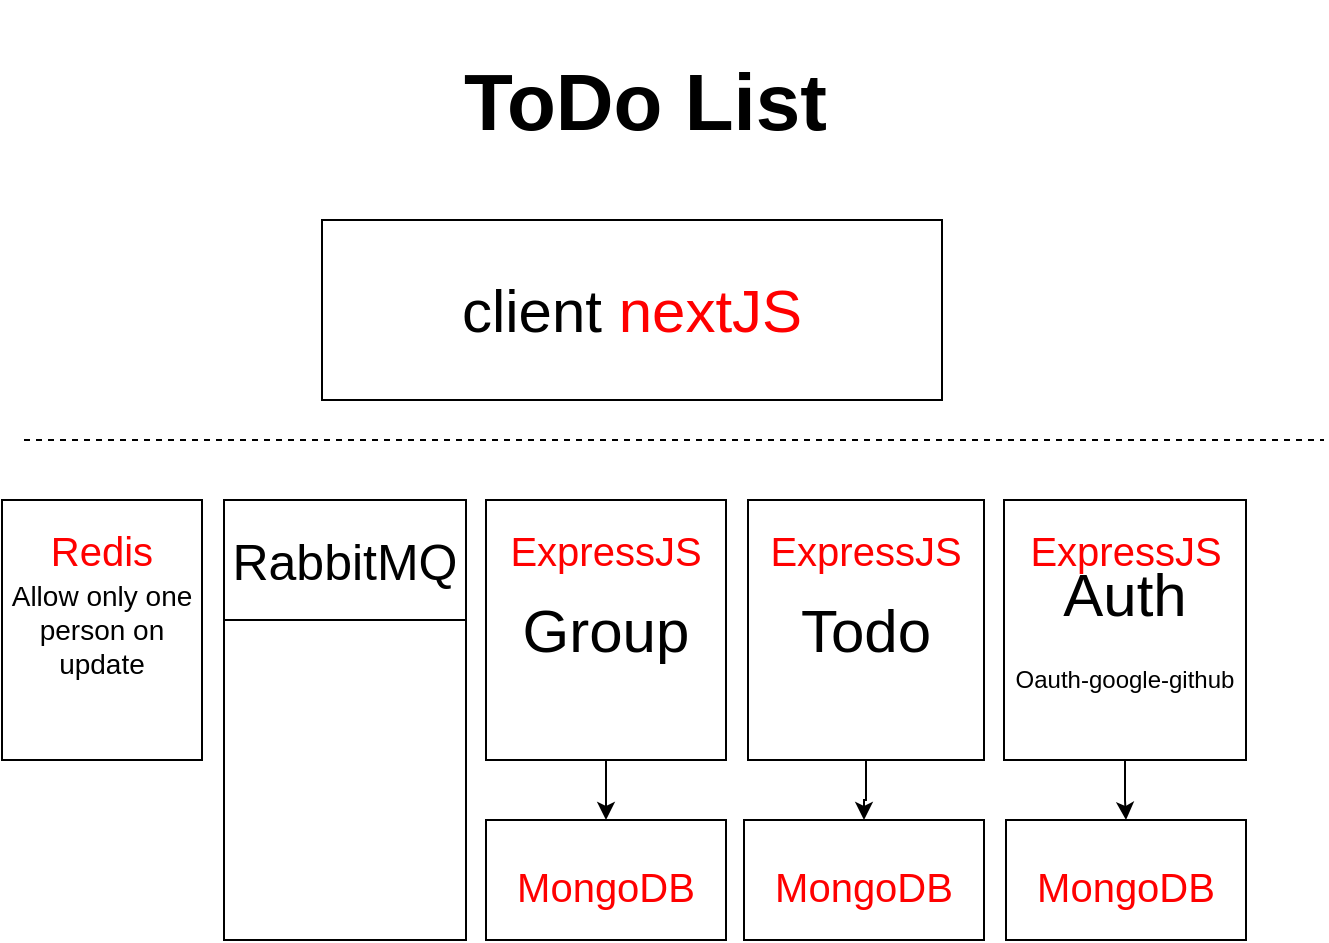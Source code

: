 <mxfile>
    <diagram id="HDwmCHCDb6d26ePYv1gX" name="Page-1">
        <mxGraphModel dx="1245" dy="599" grid="1" gridSize="10" guides="1" tooltips="1" connect="1" arrows="1" fold="1" page="1" pageScale="1" pageWidth="827" pageHeight="1169" background="#ffffff" math="0" shadow="0">
            <root>
                <mxCell id="0"/>
                <mxCell id="1" parent="0"/>
                <mxCell id="O1P1b6u8nso_QOeiBwt5-1" value="&lt;span style=&quot;font-size: 30px;&quot;&gt;client &lt;font color=&quot;#ff0000&quot;&gt;nextJS&lt;/font&gt;&lt;br&gt;&lt;/span&gt;" style="rounded=0;whiteSpace=wrap;html=1;" parent="1" vertex="1">
                    <mxGeometry x="259" y="170" width="310" height="90" as="geometry"/>
                </mxCell>
                <mxCell id="gF5L-ClVsSQP7lW-zP8s-2" style="edgeStyle=orthogonalEdgeStyle;rounded=0;orthogonalLoop=1;jettySize=auto;html=1;entryX=0.5;entryY=0;entryDx=0;entryDy=0;" parent="1" source="O1P1b6u8nso_QOeiBwt5-4" target="gF5L-ClVsSQP7lW-zP8s-1" edge="1">
                    <mxGeometry relative="1" as="geometry"/>
                </mxCell>
                <mxCell id="O1P1b6u8nso_QOeiBwt5-4" value="Todo" style="rounded=0;whiteSpace=wrap;html=1;fontSize=30;" parent="1" vertex="1">
                    <mxGeometry x="472" y="310" width="118" height="130" as="geometry"/>
                </mxCell>
                <mxCell id="gF5L-ClVsSQP7lW-zP8s-1" value="&lt;font color=&quot;#ff0000&quot; style=&quot;font-size: 20px;&quot;&gt;MongoDB&lt;/font&gt;" style="rounded=0;whiteSpace=wrap;html=1;fontSize=30;" parent="1" vertex="1">
                    <mxGeometry x="470" y="470" width="120" height="60" as="geometry"/>
                </mxCell>
                <mxCell id="gF5L-ClVsSQP7lW-zP8s-6" value="" style="rounded=0;whiteSpace=wrap;html=1;fontSize=25;" parent="1" vertex="1">
                    <mxGeometry x="210" y="310" width="121" height="220" as="geometry"/>
                </mxCell>
                <mxCell id="gF5L-ClVsSQP7lW-zP8s-7" value="RabbitMQ" style="rounded=0;whiteSpace=wrap;html=1;fontSize=25;" parent="1" vertex="1">
                    <mxGeometry x="210" y="310" width="121" height="60" as="geometry"/>
                </mxCell>
                <mxCell id="gF5L-ClVsSQP7lW-zP8s-9" style="edgeStyle=orthogonalEdgeStyle;rounded=0;orthogonalLoop=1;jettySize=auto;html=1;entryX=0.5;entryY=0;entryDx=0;entryDy=0;" parent="1" source="gF5L-ClVsSQP7lW-zP8s-10" target="gF5L-ClVsSQP7lW-zP8s-11" edge="1">
                    <mxGeometry relative="1" as="geometry"/>
                </mxCell>
                <mxCell id="gF5L-ClVsSQP7lW-zP8s-10" value="Auth&lt;br style=&quot;font-size: 14px&quot;&gt;&lt;font style=&quot;font-size: 12px&quot;&gt;Oauth-google-github&lt;/font&gt;" style="rounded=0;whiteSpace=wrap;html=1;fontSize=30;" parent="1" vertex="1">
                    <mxGeometry x="600" y="310" width="121" height="130" as="geometry"/>
                </mxCell>
                <mxCell id="gF5L-ClVsSQP7lW-zP8s-11" value="&lt;span style=&quot;color: rgb(255, 0, 0); font-size: 20px;&quot;&gt;MongoDB&lt;/span&gt;" style="rounded=0;whiteSpace=wrap;html=1;fontSize=30;" parent="1" vertex="1">
                    <mxGeometry x="601" y="470" width="120" height="60" as="geometry"/>
                </mxCell>
                <mxCell id="gF5L-ClVsSQP7lW-zP8s-12" value="" style="endArrow=none;dashed=1;html=1;rounded=0;fontSize=20;fontColor=#FF0000;" parent="1" edge="1">
                    <mxGeometry width="50" height="50" relative="1" as="geometry">
                        <mxPoint x="110" y="280" as="sourcePoint"/>
                        <mxPoint x="760" y="280" as="targetPoint"/>
                    </mxGeometry>
                </mxCell>
                <mxCell id="gF5L-ClVsSQP7lW-zP8s-13" value="&lt;h1&gt;&lt;font color=&quot;#000000&quot;&gt;ToDo List&lt;/font&gt;&lt;/h1&gt;" style="text;html=1;strokeColor=none;fillColor=none;spacing=5;spacingTop=-20;whiteSpace=wrap;overflow=hidden;rounded=0;fontSize=20;fontColor=#FF0000;" parent="1" vertex="1">
                    <mxGeometry x="325" y="70" width="190" height="80" as="geometry"/>
                </mxCell>
                <mxCell id="gF5L-ClVsSQP7lW-zP8s-17" value="ExpressJS" style="text;html=1;strokeColor=none;fillColor=none;align=center;verticalAlign=middle;whiteSpace=wrap;rounded=0;fontSize=20;fontColor=#FF0000;" parent="1" vertex="1">
                    <mxGeometry x="482" y="320" width="98" height="30" as="geometry"/>
                </mxCell>
                <mxCell id="gF5L-ClVsSQP7lW-zP8s-18" value="ExpressJS" style="text;html=1;strokeColor=none;fillColor=none;align=center;verticalAlign=middle;whiteSpace=wrap;rounded=0;fontSize=20;fontColor=#FF0000;" parent="1" vertex="1">
                    <mxGeometry x="611" y="320" width="100" height="30" as="geometry"/>
                </mxCell>
                <mxCell id="2" style="edgeStyle=orthogonalEdgeStyle;rounded=0;orthogonalLoop=1;jettySize=auto;html=1;entryX=0.5;entryY=0;entryDx=0;entryDy=0;" parent="1" source="3" target="4" edge="1">
                    <mxGeometry relative="1" as="geometry"/>
                </mxCell>
                <mxCell id="3" value="Group" style="rounded=0;whiteSpace=wrap;html=1;fontSize=30;" parent="1" vertex="1">
                    <mxGeometry x="341" y="310" width="120" height="130" as="geometry"/>
                </mxCell>
                <mxCell id="4" value="&lt;font color=&quot;#ff0000&quot; style=&quot;font-size: 20px;&quot;&gt;MongoDB&lt;/font&gt;" style="rounded=0;whiteSpace=wrap;html=1;fontSize=30;" parent="1" vertex="1">
                    <mxGeometry x="341" y="470" width="120" height="60" as="geometry"/>
                </mxCell>
                <mxCell id="5" value="ExpressJS" style="text;html=1;strokeColor=none;fillColor=none;align=center;verticalAlign=middle;whiteSpace=wrap;rounded=0;fontSize=20;fontColor=#FF0000;" parent="1" vertex="1">
                    <mxGeometry x="351" y="320" width="100" height="30" as="geometry"/>
                </mxCell>
                <mxCell id="76k6Pg_ikLqjMXlGlqFL-6" value="&lt;font style=&quot;font-size: 14px&quot;&gt;Allow only one person on update&lt;/font&gt;" style="rounded=0;whiteSpace=wrap;html=1;" parent="1" vertex="1">
                    <mxGeometry x="99" y="310" width="100" height="130" as="geometry"/>
                </mxCell>
                <mxCell id="76k6Pg_ikLqjMXlGlqFL-7" value="Redis" style="text;html=1;strokeColor=none;fillColor=none;align=center;verticalAlign=middle;whiteSpace=wrap;rounded=0;fontSize=20;fontColor=#FF0000;" parent="1" vertex="1">
                    <mxGeometry x="99" y="320" width="100" height="30" as="geometry"/>
                </mxCell>
            </root>
        </mxGraphModel>
    </diagram>
    <diagram id="kNeOJjnv65M7sDIE50Z1" name="第2頁">
        <mxGraphModel dx="775" dy="592" grid="1" gridSize="10" guides="1" tooltips="1" connect="1" arrows="1" fold="1" page="1" pageScale="1" pageWidth="827" pageHeight="1169" math="0" shadow="0">
            <root>
                <mxCell id="o2rCxQrs2q715OUxCT-L-0"/>
                <mxCell id="o2rCxQrs2q715OUxCT-L-1" parent="o2rCxQrs2q715OUxCT-L-0"/>
                <mxCell id="o2rCxQrs2q715OUxCT-L-52" value="User" style="shape=table;startSize=30;container=1;collapsible=0;childLayout=tableLayout;fontStyle=1;align=center;pointerEvents=1;rounded=0;shadow=0;sketch=0;fontSize=20;swimlaneFillColor=default;fillColor=#dae8fc;strokeColor=#6c8ebf;labelBackgroundColor=none;labelBorderColor=none;gradientColor=none;" parent="o2rCxQrs2q715OUxCT-L-1" vertex="1">
                    <mxGeometry x="40" y="40" width="210" height="123" as="geometry"/>
                </mxCell>
                <mxCell id="o2rCxQrs2q715OUxCT-L-53" value="" style="shape=partialRectangle;whiteSpace=wrap;collapsible=0;dropTarget=0;pointerEvents=0;fillColor=none;top=0;left=0;bottom=0;right=0;points=[[0,0.5],[1,0.5]];portConstraint=eastwest;rounded=0;shadow=0;sketch=0;fontSize=12;labelBackgroundColor=none;labelBorderColor=none;" parent="o2rCxQrs2q715OUxCT-L-52" vertex="1">
                    <mxGeometry y="30" width="210" height="47" as="geometry"/>
                </mxCell>
                <mxCell id="o2rCxQrs2q715OUxCT-L-65" value="email" style="shape=partialRectangle;whiteSpace=wrap;connectable=0;fillColor=none;top=0;left=0;bottom=0;right=0;overflow=hidden;pointerEvents=1;rounded=0;shadow=0;sketch=0;fontSize=20;labelBackgroundColor=none;labelBorderColor=none;" parent="o2rCxQrs2q715OUxCT-L-53" vertex="1">
                    <mxGeometry width="105" height="47" as="geometry">
                        <mxRectangle width="105" height="47" as="alternateBounds"/>
                    </mxGeometry>
                </mxCell>
                <mxCell id="o2rCxQrs2q715OUxCT-L-54" value="string" style="shape=partialRectangle;whiteSpace=wrap;connectable=0;fillColor=none;top=0;left=0;bottom=0;right=0;overflow=hidden;pointerEvents=1;rounded=0;shadow=0;sketch=0;fontSize=20;labelBackgroundColor=none;labelBorderColor=none;" parent="o2rCxQrs2q715OUxCT-L-53" vertex="1">
                    <mxGeometry x="105" width="105" height="47" as="geometry">
                        <mxRectangle width="105" height="47" as="alternateBounds"/>
                    </mxGeometry>
                </mxCell>
                <mxCell id="o2rCxQrs2q715OUxCT-L-57" value="" style="shape=partialRectangle;whiteSpace=wrap;collapsible=0;dropTarget=0;pointerEvents=0;fillColor=none;top=0;left=0;bottom=0;right=0;points=[[0,0.5],[1,0.5]];portConstraint=eastwest;rounded=0;shadow=0;sketch=0;fontSize=12;labelBackgroundColor=none;labelBorderColor=none;" parent="o2rCxQrs2q715OUxCT-L-52" vertex="1">
                    <mxGeometry y="77" width="210" height="46" as="geometry"/>
                </mxCell>
                <mxCell id="o2rCxQrs2q715OUxCT-L-66" value="password" style="shape=partialRectangle;whiteSpace=wrap;connectable=0;fillColor=none;top=0;left=0;bottom=0;right=0;overflow=hidden;pointerEvents=1;rounded=0;shadow=0;sketch=0;fontSize=20;labelBackgroundColor=none;labelBorderColor=none;" parent="o2rCxQrs2q715OUxCT-L-57" vertex="1">
                    <mxGeometry width="105" height="46" as="geometry">
                        <mxRectangle width="105" height="46" as="alternateBounds"/>
                    </mxGeometry>
                </mxCell>
                <mxCell id="o2rCxQrs2q715OUxCT-L-58" value="string" style="shape=partialRectangle;whiteSpace=wrap;connectable=0;fillColor=none;top=0;left=0;bottom=0;right=0;overflow=hidden;pointerEvents=1;rounded=0;shadow=0;sketch=0;fontSize=20;labelBackgroundColor=none;labelBorderColor=none;" parent="o2rCxQrs2q715OUxCT-L-57" vertex="1">
                    <mxGeometry x="105" width="105" height="46" as="geometry">
                        <mxRectangle width="105" height="46" as="alternateBounds"/>
                    </mxGeometry>
                </mxCell>
                <mxCell id="o2rCxQrs2q715OUxCT-L-68" value="Todo" style="shape=table;startSize=30;container=1;collapsible=0;childLayout=tableLayout;fontStyle=1;align=center;pointerEvents=1;rounded=0;shadow=0;sketch=0;fontSize=20;swimlaneFillColor=default;fillColor=#dae8fc;strokeColor=#6c8ebf;labelBackgroundColor=none;labelBorderColor=none;gradientColor=none;" parent="o2rCxQrs2q715OUxCT-L-1" vertex="1">
                    <mxGeometry x="560" y="10" width="210" height="218" as="geometry"/>
                </mxCell>
                <mxCell id="o2rCxQrs2q715OUxCT-L-69" value="" style="shape=partialRectangle;whiteSpace=wrap;collapsible=0;dropTarget=0;pointerEvents=0;fillColor=none;top=0;left=0;bottom=0;right=0;points=[[0,0.5],[1,0.5]];portConstraint=eastwest;rounded=0;shadow=0;sketch=0;fontSize=12;labelBackgroundColor=none;labelBorderColor=none;" parent="o2rCxQrs2q715OUxCT-L-68" vertex="1">
                    <mxGeometry y="30" width="210" height="39" as="geometry"/>
                </mxCell>
                <mxCell id="o2rCxQrs2q715OUxCT-L-70" value="title" style="shape=partialRectangle;whiteSpace=wrap;connectable=0;fillColor=none;top=0;left=0;bottom=0;right=0;overflow=hidden;pointerEvents=1;rounded=0;shadow=0;sketch=0;fontSize=20;labelBackgroundColor=none;labelBorderColor=none;" parent="o2rCxQrs2q715OUxCT-L-69" vertex="1">
                    <mxGeometry width="105" height="39" as="geometry">
                        <mxRectangle width="105" height="39" as="alternateBounds"/>
                    </mxGeometry>
                </mxCell>
                <mxCell id="o2rCxQrs2q715OUxCT-L-71" value="string" style="shape=partialRectangle;whiteSpace=wrap;connectable=0;fillColor=none;top=0;left=0;bottom=0;right=0;overflow=hidden;pointerEvents=1;rounded=0;shadow=0;sketch=0;fontSize=20;labelBackgroundColor=none;labelBorderColor=none;" parent="o2rCxQrs2q715OUxCT-L-69" vertex="1">
                    <mxGeometry x="105" width="105" height="39" as="geometry">
                        <mxRectangle width="105" height="39" as="alternateBounds"/>
                    </mxGeometry>
                </mxCell>
                <mxCell id="o2rCxQrs2q715OUxCT-L-72" value="" style="shape=partialRectangle;whiteSpace=wrap;collapsible=0;dropTarget=0;pointerEvents=0;fillColor=none;top=0;left=0;bottom=0;right=0;points=[[0,0.5],[1,0.5]];portConstraint=eastwest;rounded=0;shadow=0;sketch=0;fontSize=12;labelBackgroundColor=none;labelBorderColor=none;" parent="o2rCxQrs2q715OUxCT-L-68" vertex="1">
                    <mxGeometry y="69" width="210" height="35" as="geometry"/>
                </mxCell>
                <mxCell id="o2rCxQrs2q715OUxCT-L-73" value="content" style="shape=partialRectangle;whiteSpace=wrap;connectable=0;fillColor=none;top=0;left=0;bottom=0;right=0;overflow=hidden;pointerEvents=1;rounded=0;shadow=0;sketch=0;fontSize=20;labelBackgroundColor=none;labelBorderColor=none;" parent="o2rCxQrs2q715OUxCT-L-72" vertex="1">
                    <mxGeometry width="105" height="35" as="geometry">
                        <mxRectangle width="105" height="35" as="alternateBounds"/>
                    </mxGeometry>
                </mxCell>
                <mxCell id="o2rCxQrs2q715OUxCT-L-74" value="string" style="shape=partialRectangle;whiteSpace=wrap;connectable=0;fillColor=none;top=0;left=0;bottom=0;right=0;overflow=hidden;pointerEvents=1;rounded=0;shadow=0;sketch=0;fontSize=20;labelBackgroundColor=none;labelBorderColor=none;" parent="o2rCxQrs2q715OUxCT-L-72" vertex="1">
                    <mxGeometry x="105" width="105" height="35" as="geometry">
                        <mxRectangle width="105" height="35" as="alternateBounds"/>
                    </mxGeometry>
                </mxCell>
                <mxCell id="o2rCxQrs2q715OUxCT-L-75" style="shape=partialRectangle;whiteSpace=wrap;collapsible=0;dropTarget=0;pointerEvents=0;fillColor=none;top=0;left=0;bottom=0;right=0;points=[[0,0.5],[1,0.5]];portConstraint=eastwest;rounded=0;shadow=0;sketch=0;fontSize=12;labelBackgroundColor=none;labelBorderColor=none;" parent="o2rCxQrs2q715OUxCT-L-68" vertex="1">
                    <mxGeometry y="104" width="210" height="38" as="geometry"/>
                </mxCell>
                <mxCell id="o2rCxQrs2q715OUxCT-L-76" value="userId" style="shape=partialRectangle;whiteSpace=wrap;connectable=0;fillColor=none;top=0;left=0;bottom=0;right=0;overflow=hidden;pointerEvents=1;rounded=0;shadow=0;sketch=0;fontSize=20;labelBackgroundColor=none;labelBorderColor=none;" parent="o2rCxQrs2q715OUxCT-L-75" vertex="1">
                    <mxGeometry width="105" height="38" as="geometry">
                        <mxRectangle width="105" height="38" as="alternateBounds"/>
                    </mxGeometry>
                </mxCell>
                <mxCell id="o2rCxQrs2q715OUxCT-L-77" value="string" style="shape=partialRectangle;whiteSpace=wrap;connectable=0;fillColor=none;top=0;left=0;bottom=0;right=0;overflow=hidden;pointerEvents=1;rounded=0;shadow=0;sketch=0;fontSize=20;labelBackgroundColor=none;labelBorderColor=none;" parent="o2rCxQrs2q715OUxCT-L-75" vertex="1">
                    <mxGeometry x="105" width="105" height="38" as="geometry">
                        <mxRectangle width="105" height="38" as="alternateBounds"/>
                    </mxGeometry>
                </mxCell>
                <mxCell id="piiGVLoHhksso8CYTRYM-14" style="shape=partialRectangle;whiteSpace=wrap;collapsible=0;dropTarget=0;pointerEvents=0;fillColor=none;top=0;left=0;bottom=0;right=0;points=[[0,0.5],[1,0.5]];portConstraint=eastwest;rounded=0;shadow=0;sketch=0;fontSize=12;labelBackgroundColor=none;labelBorderColor=none;" parent="o2rCxQrs2q715OUxCT-L-68" vertex="1">
                    <mxGeometry y="142" width="210" height="38" as="geometry"/>
                </mxCell>
                <mxCell id="piiGVLoHhksso8CYTRYM-15" value="userEmail" style="shape=partialRectangle;whiteSpace=wrap;connectable=0;fillColor=none;top=0;left=0;bottom=0;right=0;overflow=hidden;pointerEvents=1;rounded=0;shadow=0;sketch=0;fontSize=20;labelBackgroundColor=none;labelBorderColor=none;" parent="piiGVLoHhksso8CYTRYM-14" vertex="1">
                    <mxGeometry width="105" height="38" as="geometry">
                        <mxRectangle width="105" height="38" as="alternateBounds"/>
                    </mxGeometry>
                </mxCell>
                <mxCell id="piiGVLoHhksso8CYTRYM-16" value="string" style="shape=partialRectangle;whiteSpace=wrap;connectable=0;fillColor=none;top=0;left=0;bottom=0;right=0;overflow=hidden;pointerEvents=1;rounded=0;shadow=0;sketch=0;fontSize=20;labelBackgroundColor=none;labelBorderColor=none;" parent="piiGVLoHhksso8CYTRYM-14" vertex="1">
                    <mxGeometry x="105" width="105" height="38" as="geometry">
                        <mxRectangle width="105" height="38" as="alternateBounds"/>
                    </mxGeometry>
                </mxCell>
                <mxCell id="piiGVLoHhksso8CYTRYM-17" style="shape=partialRectangle;whiteSpace=wrap;collapsible=0;dropTarget=0;pointerEvents=0;fillColor=none;top=0;left=0;bottom=0;right=0;points=[[0,0.5],[1,0.5]];portConstraint=eastwest;rounded=0;shadow=0;sketch=0;fontSize=12;labelBackgroundColor=none;labelBorderColor=none;" parent="o2rCxQrs2q715OUxCT-L-68" vertex="1">
                    <mxGeometry y="180" width="210" height="38" as="geometry"/>
                </mxCell>
                <mxCell id="piiGVLoHhksso8CYTRYM-18" value="createdAt" style="shape=partialRectangle;whiteSpace=wrap;connectable=0;fillColor=none;top=0;left=0;bottom=0;right=0;overflow=hidden;pointerEvents=1;rounded=0;shadow=0;sketch=0;fontSize=20;labelBackgroundColor=none;labelBorderColor=none;" parent="piiGVLoHhksso8CYTRYM-17" vertex="1">
                    <mxGeometry width="105" height="38" as="geometry">
                        <mxRectangle width="105" height="38" as="alternateBounds"/>
                    </mxGeometry>
                </mxCell>
                <mxCell id="piiGVLoHhksso8CYTRYM-19" value="string" style="shape=partialRectangle;whiteSpace=wrap;connectable=0;fillColor=none;top=0;left=0;bottom=0;right=0;overflow=hidden;pointerEvents=1;rounded=0;shadow=0;sketch=0;fontSize=20;labelBackgroundColor=none;labelBorderColor=none;" parent="piiGVLoHhksso8CYTRYM-17" vertex="1">
                    <mxGeometry x="105" width="105" height="38" as="geometry">
                        <mxRectangle width="105" height="38" as="alternateBounds"/>
                    </mxGeometry>
                </mxCell>
                <mxCell id="GUaRKHb3KNpF5MCqsxgn-0" value="Group" style="shape=table;startSize=30;container=1;collapsible=0;childLayout=tableLayout;fontStyle=1;align=center;pointerEvents=1;rounded=0;shadow=0;sketch=0;fontSize=20;swimlaneFillColor=default;fillColor=#dae8fc;strokeColor=#6c8ebf;labelBackgroundColor=none;labelBorderColor=none;gradientColor=none;" parent="o2rCxQrs2q715OUxCT-L-1" vertex="1">
                    <mxGeometry x="290" y="40" width="210" height="169" as="geometry"/>
                </mxCell>
                <mxCell id="GUaRKHb3KNpF5MCqsxgn-1" value="" style="shape=partialRectangle;whiteSpace=wrap;collapsible=0;dropTarget=0;pointerEvents=0;fillColor=none;top=0;left=0;bottom=0;right=0;points=[[0,0.5],[1,0.5]];portConstraint=eastwest;rounded=0;shadow=0;sketch=0;fontSize=12;labelBackgroundColor=none;labelBorderColor=none;" parent="GUaRKHb3KNpF5MCqsxgn-0" vertex="1">
                    <mxGeometry y="30" width="210" height="47" as="geometry"/>
                </mxCell>
                <mxCell id="GUaRKHb3KNpF5MCqsxgn-2" value="todoId" style="shape=partialRectangle;whiteSpace=wrap;connectable=0;fillColor=none;top=0;left=0;bottom=0;right=0;overflow=hidden;pointerEvents=1;rounded=0;shadow=0;sketch=0;fontSize=20;labelBackgroundColor=none;labelBorderColor=none;" parent="GUaRKHb3KNpF5MCqsxgn-1" vertex="1">
                    <mxGeometry width="105" height="47" as="geometry">
                        <mxRectangle width="105" height="47" as="alternateBounds"/>
                    </mxGeometry>
                </mxCell>
                <mxCell id="GUaRKHb3KNpF5MCqsxgn-3" value="Ref Todo" style="shape=partialRectangle;whiteSpace=wrap;connectable=0;fillColor=none;top=0;left=0;bottom=0;right=0;overflow=hidden;pointerEvents=1;rounded=0;shadow=0;sketch=0;fontSize=20;labelBackgroundColor=none;labelBorderColor=none;" parent="GUaRKHb3KNpF5MCqsxgn-1" vertex="1">
                    <mxGeometry x="105" width="105" height="47" as="geometry">
                        <mxRectangle width="105" height="47" as="alternateBounds"/>
                    </mxGeometry>
                </mxCell>
                <mxCell id="E9ndGb-GjxetoJuvbahn-0" style="shape=partialRectangle;whiteSpace=wrap;collapsible=0;dropTarget=0;pointerEvents=0;fillColor=none;top=0;left=0;bottom=0;right=0;points=[[0,0.5],[1,0.5]];portConstraint=eastwest;rounded=0;shadow=0;sketch=0;fontSize=12;labelBackgroundColor=none;labelBorderColor=none;" parent="GUaRKHb3KNpF5MCqsxgn-0" vertex="1">
                    <mxGeometry y="77" width="210" height="46" as="geometry"/>
                </mxCell>
                <mxCell id="E9ndGb-GjxetoJuvbahn-1" value="userId" style="shape=partialRectangle;whiteSpace=wrap;connectable=0;fillColor=none;top=0;left=0;bottom=0;right=0;overflow=hidden;pointerEvents=1;rounded=0;shadow=0;sketch=0;fontSize=20;labelBackgroundColor=none;labelBorderColor=none;" parent="E9ndGb-GjxetoJuvbahn-0" vertex="1">
                    <mxGeometry width="105" height="46" as="geometry">
                        <mxRectangle width="105" height="46" as="alternateBounds"/>
                    </mxGeometry>
                </mxCell>
                <mxCell id="E9ndGb-GjxetoJuvbahn-2" value="string" style="shape=partialRectangle;whiteSpace=wrap;connectable=0;fillColor=none;top=0;left=0;bottom=0;right=0;overflow=hidden;pointerEvents=1;rounded=0;shadow=0;sketch=0;fontSize=20;labelBackgroundColor=none;labelBorderColor=none;" parent="E9ndGb-GjxetoJuvbahn-0" vertex="1">
                    <mxGeometry x="105" width="105" height="46" as="geometry">
                        <mxRectangle width="105" height="46" as="alternateBounds"/>
                    </mxGeometry>
                </mxCell>
                <mxCell id="GUaRKHb3KNpF5MCqsxgn-4" value="" style="shape=partialRectangle;whiteSpace=wrap;collapsible=0;dropTarget=0;pointerEvents=0;fillColor=none;top=0;left=0;bottom=0;right=0;points=[[0,0.5],[1,0.5]];portConstraint=eastwest;rounded=0;shadow=0;sketch=0;fontSize=12;labelBackgroundColor=none;labelBorderColor=none;" parent="GUaRKHb3KNpF5MCqsxgn-0" vertex="1">
                    <mxGeometry y="123" width="210" height="46" as="geometry"/>
                </mxCell>
                <mxCell id="GUaRKHb3KNpF5MCqsxgn-5" value="member" style="shape=partialRectangle;whiteSpace=wrap;connectable=0;fillColor=none;top=0;left=0;bottom=0;right=0;overflow=hidden;pointerEvents=1;rounded=0;shadow=0;sketch=0;fontSize=20;labelBackgroundColor=none;labelBorderColor=none;" parent="GUaRKHb3KNpF5MCqsxgn-4" vertex="1">
                    <mxGeometry width="105" height="46" as="geometry">
                        <mxRectangle width="105" height="46" as="alternateBounds"/>
                    </mxGeometry>
                </mxCell>
                <mxCell id="GUaRKHb3KNpF5MCqsxgn-6" value="string[]" style="shape=partialRectangle;whiteSpace=wrap;connectable=0;fillColor=none;top=0;left=0;bottom=0;right=0;overflow=hidden;pointerEvents=1;rounded=0;shadow=0;sketch=0;fontSize=20;labelBackgroundColor=none;labelBorderColor=none;" parent="GUaRKHb3KNpF5MCqsxgn-4" vertex="1">
                    <mxGeometry x="105" width="105" height="46" as="geometry">
                        <mxRectangle width="105" height="46" as="alternateBounds"/>
                    </mxGeometry>
                </mxCell>
                <mxCell id="rxuDzsYk6l3-nFHS3t-N-0" value="Auth" style="shape=table;startSize=30;container=1;collapsible=0;childLayout=tableLayout;fontStyle=1;align=center;pointerEvents=1;" parent="o2rCxQrs2q715OUxCT-L-1" vertex="1">
                    <mxGeometry x="127" y="240" width="573" height="190" as="geometry"/>
                </mxCell>
                <mxCell id="rxuDzsYk6l3-nFHS3t-N-1" value="" style="shape=partialRectangle;html=1;whiteSpace=wrap;collapsible=0;dropTarget=0;pointerEvents=0;fillColor=none;top=0;left=0;bottom=0;right=0;points=[[0,0.5],[1,0.5]];portConstraint=eastwest;" parent="rxuDzsYk6l3-nFHS3t-N-0" vertex="1">
                    <mxGeometry y="30" width="573" height="40" as="geometry"/>
                </mxCell>
                <mxCell id="rxuDzsYk6l3-nFHS3t-N-34" value="Sign Up" style="shape=partialRectangle;html=1;whiteSpace=wrap;connectable=0;fillColor=none;top=0;left=0;bottom=0;right=0;overflow=hidden;pointerEvents=1;fontSize=15;" parent="rxuDzsYk6l3-nFHS3t-N-1" vertex="1">
                    <mxGeometry width="93" height="40" as="geometry">
                        <mxRectangle width="93" height="40" as="alternateBounds"/>
                    </mxGeometry>
                </mxCell>
                <mxCell id="rxuDzsYk6l3-nFHS3t-N-2" value="POST" style="shape=partialRectangle;html=1;whiteSpace=wrap;connectable=0;fillColor=none;top=0;left=0;bottom=0;right=0;overflow=hidden;pointerEvents=1;fontSize=15;" parent="rxuDzsYk6l3-nFHS3t-N-1" vertex="1">
                    <mxGeometry x="93" width="93" height="40" as="geometry">
                        <mxRectangle width="93" height="40" as="alternateBounds"/>
                    </mxGeometry>
                </mxCell>
                <mxCell id="rxuDzsYk6l3-nFHS3t-N-3" value="&lt;span style=&quot;font-size: 15px&quot;&gt;/api/users/signup&lt;/span&gt;" style="shape=partialRectangle;html=1;whiteSpace=wrap;connectable=0;fillColor=none;top=0;left=0;bottom=0;right=0;overflow=hidden;pointerEvents=1;fontSize=15;" parent="rxuDzsYk6l3-nFHS3t-N-1" vertex="1">
                    <mxGeometry x="186" width="167" height="40" as="geometry">
                        <mxRectangle width="167" height="40" as="alternateBounds"/>
                    </mxGeometry>
                </mxCell>
                <mxCell id="rxuDzsYk6l3-nFHS3t-N-4" value="{email:string, password: string}" style="shape=partialRectangle;html=1;whiteSpace=wrap;connectable=0;fillColor=none;top=0;left=0;bottom=0;right=0;overflow=hidden;pointerEvents=1;fontSize=15;" parent="rxuDzsYk6l3-nFHS3t-N-1" vertex="1">
                    <mxGeometry x="353" width="220" height="40" as="geometry">
                        <mxRectangle width="220" height="40" as="alternateBounds"/>
                    </mxGeometry>
                </mxCell>
                <mxCell id="rxuDzsYk6l3-nFHS3t-N-5" value="" style="shape=partialRectangle;html=1;whiteSpace=wrap;collapsible=0;dropTarget=0;pointerEvents=0;fillColor=none;top=0;left=0;bottom=0;right=0;points=[[0,0.5],[1,0.5]];portConstraint=eastwest;" parent="rxuDzsYk6l3-nFHS3t-N-0" vertex="1">
                    <mxGeometry y="70" width="573" height="40" as="geometry"/>
                </mxCell>
                <mxCell id="rxuDzsYk6l3-nFHS3t-N-35" value="Sign In" style="shape=partialRectangle;html=1;whiteSpace=wrap;connectable=0;fillColor=none;top=0;left=0;bottom=0;right=0;overflow=hidden;pointerEvents=1;fontSize=15;" parent="rxuDzsYk6l3-nFHS3t-N-5" vertex="1">
                    <mxGeometry width="93" height="40" as="geometry">
                        <mxRectangle width="93" height="40" as="alternateBounds"/>
                    </mxGeometry>
                </mxCell>
                <mxCell id="rxuDzsYk6l3-nFHS3t-N-6" value="POST" style="shape=partialRectangle;html=1;whiteSpace=wrap;connectable=0;fillColor=none;top=0;left=0;bottom=0;right=0;overflow=hidden;pointerEvents=1;fontSize=15;" parent="rxuDzsYk6l3-nFHS3t-N-5" vertex="1">
                    <mxGeometry x="93" width="93" height="40" as="geometry">
                        <mxRectangle width="93" height="40" as="alternateBounds"/>
                    </mxGeometry>
                </mxCell>
                <mxCell id="rxuDzsYk6l3-nFHS3t-N-7" value="&lt;span&gt;/api/users/signin&lt;/span&gt;" style="shape=partialRectangle;html=1;whiteSpace=wrap;connectable=0;fillColor=none;top=0;left=0;bottom=0;right=0;overflow=hidden;pointerEvents=1;fontSize=15;" parent="rxuDzsYk6l3-nFHS3t-N-5" vertex="1">
                    <mxGeometry x="186" width="167" height="40" as="geometry">
                        <mxRectangle width="167" height="40" as="alternateBounds"/>
                    </mxGeometry>
                </mxCell>
                <mxCell id="rxuDzsYk6l3-nFHS3t-N-8" value="{email:string, password: string}" style="shape=partialRectangle;html=1;whiteSpace=wrap;connectable=0;fillColor=none;top=0;left=0;bottom=0;right=0;overflow=hidden;pointerEvents=1;fontSize=15;" parent="rxuDzsYk6l3-nFHS3t-N-5" vertex="1">
                    <mxGeometry x="353" width="220" height="40" as="geometry">
                        <mxRectangle width="220" height="40" as="alternateBounds"/>
                    </mxGeometry>
                </mxCell>
                <mxCell id="rxuDzsYk6l3-nFHS3t-N-9" value="" style="shape=partialRectangle;html=1;whiteSpace=wrap;collapsible=0;dropTarget=0;pointerEvents=0;fillColor=none;top=0;left=0;bottom=0;right=0;points=[[0,0.5],[1,0.5]];portConstraint=eastwest;" parent="rxuDzsYk6l3-nFHS3t-N-0" vertex="1">
                    <mxGeometry y="110" width="573" height="40" as="geometry"/>
                </mxCell>
                <mxCell id="rxuDzsYk6l3-nFHS3t-N-36" value="Sign Out" style="shape=partialRectangle;html=1;whiteSpace=wrap;connectable=0;fillColor=none;top=0;left=0;bottom=0;right=0;overflow=hidden;pointerEvents=1;fontSize=15;" parent="rxuDzsYk6l3-nFHS3t-N-9" vertex="1">
                    <mxGeometry width="93" height="40" as="geometry">
                        <mxRectangle width="93" height="40" as="alternateBounds"/>
                    </mxGeometry>
                </mxCell>
                <mxCell id="rxuDzsYk6l3-nFHS3t-N-10" value="POST" style="shape=partialRectangle;html=1;whiteSpace=wrap;connectable=0;fillColor=none;top=0;left=0;bottom=0;right=0;overflow=hidden;pointerEvents=1;fontSize=15;" parent="rxuDzsYk6l3-nFHS3t-N-9" vertex="1">
                    <mxGeometry x="93" width="93" height="40" as="geometry">
                        <mxRectangle width="93" height="40" as="alternateBounds"/>
                    </mxGeometry>
                </mxCell>
                <mxCell id="rxuDzsYk6l3-nFHS3t-N-11" value="&lt;span&gt;/api/users/signout&lt;/span&gt;" style="shape=partialRectangle;html=1;whiteSpace=wrap;connectable=0;fillColor=none;top=0;left=0;bottom=0;right=0;overflow=hidden;pointerEvents=1;fontSize=15;" parent="rxuDzsYk6l3-nFHS3t-N-9" vertex="1">
                    <mxGeometry x="186" width="167" height="40" as="geometry">
                        <mxRectangle width="167" height="40" as="alternateBounds"/>
                    </mxGeometry>
                </mxCell>
                <mxCell id="rxuDzsYk6l3-nFHS3t-N-12" value="{}" style="shape=partialRectangle;html=1;whiteSpace=wrap;connectable=0;fillColor=none;top=0;left=0;bottom=0;right=0;overflow=hidden;pointerEvents=1;fontSize=15;" parent="rxuDzsYk6l3-nFHS3t-N-9" vertex="1">
                    <mxGeometry x="353" width="220" height="40" as="geometry">
                        <mxRectangle width="220" height="40" as="alternateBounds"/>
                    </mxGeometry>
                </mxCell>
                <mxCell id="rxuDzsYk6l3-nFHS3t-N-13" style="shape=partialRectangle;html=1;whiteSpace=wrap;collapsible=0;dropTarget=0;pointerEvents=0;fillColor=none;top=0;left=0;bottom=0;right=0;points=[[0,0.5],[1,0.5]];portConstraint=eastwest;" parent="rxuDzsYk6l3-nFHS3t-N-0" vertex="1">
                    <mxGeometry y="150" width="573" height="40" as="geometry"/>
                </mxCell>
                <mxCell id="rxuDzsYk6l3-nFHS3t-N-37" value="CurrentUser" style="shape=partialRectangle;html=1;whiteSpace=wrap;connectable=0;fillColor=none;top=0;left=0;bottom=0;right=0;overflow=hidden;pointerEvents=1;fontSize=15;" parent="rxuDzsYk6l3-nFHS3t-N-13" vertex="1">
                    <mxGeometry width="93" height="40" as="geometry">
                        <mxRectangle width="93" height="40" as="alternateBounds"/>
                    </mxGeometry>
                </mxCell>
                <mxCell id="rxuDzsYk6l3-nFHS3t-N-14" value="GET" style="shape=partialRectangle;html=1;whiteSpace=wrap;connectable=0;fillColor=none;top=0;left=0;bottom=0;right=0;overflow=hidden;pointerEvents=1;fontSize=15;" parent="rxuDzsYk6l3-nFHS3t-N-13" vertex="1">
                    <mxGeometry x="93" width="93" height="40" as="geometry">
                        <mxRectangle width="93" height="40" as="alternateBounds"/>
                    </mxGeometry>
                </mxCell>
                <mxCell id="rxuDzsYk6l3-nFHS3t-N-15" value="&lt;span&gt;/api/users/currentuser&lt;/span&gt;" style="shape=partialRectangle;html=1;whiteSpace=wrap;connectable=0;fillColor=none;top=0;left=0;bottom=0;right=0;overflow=hidden;pointerEvents=1;fontSize=15;" parent="rxuDzsYk6l3-nFHS3t-N-13" vertex="1">
                    <mxGeometry x="186" width="167" height="40" as="geometry">
                        <mxRectangle width="167" height="40" as="alternateBounds"/>
                    </mxGeometry>
                </mxCell>
                <mxCell id="rxuDzsYk6l3-nFHS3t-N-16" value="-" style="shape=partialRectangle;html=1;whiteSpace=wrap;connectable=0;fillColor=none;top=0;left=0;bottom=0;right=0;overflow=hidden;pointerEvents=1;fontSize=15;" parent="rxuDzsYk6l3-nFHS3t-N-13" vertex="1">
                    <mxGeometry x="353" width="220" height="40" as="geometry">
                        <mxRectangle width="220" height="40" as="alternateBounds"/>
                    </mxGeometry>
                </mxCell>
                <mxCell id="rxuDzsYk6l3-nFHS3t-N-17" value="Todo" style="shape=table;startSize=30;container=1;collapsible=0;childLayout=tableLayout;fontStyle=1;align=center;pointerEvents=1;" parent="o2rCxQrs2q715OUxCT-L-1" vertex="1">
                    <mxGeometry x="127" y="450" width="573" height="230" as="geometry"/>
                </mxCell>
                <mxCell id="rxuDzsYk6l3-nFHS3t-N-18" value="" style="shape=partialRectangle;html=1;whiteSpace=wrap;collapsible=0;dropTarget=0;pointerEvents=0;fillColor=none;top=0;left=0;bottom=0;right=0;points=[[0,0.5],[1,0.5]];portConstraint=eastwest;" parent="rxuDzsYk6l3-nFHS3t-N-17" vertex="1">
                    <mxGeometry y="30" width="573" height="40" as="geometry"/>
                </mxCell>
                <mxCell id="rxuDzsYk6l3-nFHS3t-N-42" value="Get all todos" style="shape=partialRectangle;html=1;whiteSpace=wrap;connectable=0;fillColor=none;top=0;left=0;bottom=0;right=0;overflow=hidden;pointerEvents=1;fontSize=15;" parent="rxuDzsYk6l3-nFHS3t-N-18" vertex="1">
                    <mxGeometry width="93" height="40" as="geometry">
                        <mxRectangle width="93" height="40" as="alternateBounds"/>
                    </mxGeometry>
                </mxCell>
                <mxCell id="rxuDzsYk6l3-nFHS3t-N-19" value="GET" style="shape=partialRectangle;html=1;whiteSpace=wrap;connectable=0;fillColor=none;top=0;left=0;bottom=0;right=0;overflow=hidden;pointerEvents=1;fontSize=15;" parent="rxuDzsYk6l3-nFHS3t-N-18" vertex="1">
                    <mxGeometry x="93" width="93" height="40" as="geometry">
                        <mxRectangle width="93" height="40" as="alternateBounds"/>
                    </mxGeometry>
                </mxCell>
                <mxCell id="rxuDzsYk6l3-nFHS3t-N-20" value="/api/todo" style="shape=partialRectangle;html=1;whiteSpace=wrap;connectable=0;fillColor=none;top=0;left=0;bottom=0;right=0;overflow=hidden;pointerEvents=1;fontSize=15;" parent="rxuDzsYk6l3-nFHS3t-N-18" vertex="1">
                    <mxGeometry x="186" width="167" height="40" as="geometry">
                        <mxRectangle width="167" height="40" as="alternateBounds"/>
                    </mxGeometry>
                </mxCell>
                <mxCell id="rxuDzsYk6l3-nFHS3t-N-21" value="-" style="shape=partialRectangle;html=1;whiteSpace=wrap;connectable=0;fillColor=none;top=0;left=0;bottom=0;right=0;overflow=hidden;pointerEvents=1;fontSize=15;" parent="rxuDzsYk6l3-nFHS3t-N-18" vertex="1">
                    <mxGeometry x="353" width="220" height="40" as="geometry">
                        <mxRectangle width="220" height="40" as="alternateBounds"/>
                    </mxGeometry>
                </mxCell>
                <mxCell id="rxuDzsYk6l3-nFHS3t-N-22" value="" style="shape=partialRectangle;html=1;whiteSpace=wrap;collapsible=0;dropTarget=0;pointerEvents=0;fillColor=none;top=0;left=0;bottom=0;right=0;points=[[0,0.5],[1,0.5]];portConstraint=eastwest;" parent="rxuDzsYk6l3-nFHS3t-N-17" vertex="1">
                    <mxGeometry y="70" width="573" height="40" as="geometry"/>
                </mxCell>
                <mxCell id="rxuDzsYk6l3-nFHS3t-N-43" value="Get specific todo" style="shape=partialRectangle;html=1;whiteSpace=wrap;connectable=0;fillColor=none;top=0;left=0;bottom=0;right=0;overflow=hidden;pointerEvents=1;fontSize=15;" parent="rxuDzsYk6l3-nFHS3t-N-22" vertex="1">
                    <mxGeometry width="93" height="40" as="geometry">
                        <mxRectangle width="93" height="40" as="alternateBounds"/>
                    </mxGeometry>
                </mxCell>
                <mxCell id="rxuDzsYk6l3-nFHS3t-N-23" value="GET" style="shape=partialRectangle;html=1;whiteSpace=wrap;connectable=0;fillColor=none;top=0;left=0;bottom=0;right=0;overflow=hidden;pointerEvents=1;fontSize=15;" parent="rxuDzsYk6l3-nFHS3t-N-22" vertex="1">
                    <mxGeometry x="93" width="93" height="40" as="geometry">
                        <mxRectangle width="93" height="40" as="alternateBounds"/>
                    </mxGeometry>
                </mxCell>
                <mxCell id="rxuDzsYk6l3-nFHS3t-N-24" value="/api/todo/:id" style="shape=partialRectangle;html=1;whiteSpace=wrap;connectable=0;fillColor=none;top=0;left=0;bottom=0;right=0;overflow=hidden;pointerEvents=1;fontSize=15;" parent="rxuDzsYk6l3-nFHS3t-N-22" vertex="1">
                    <mxGeometry x="186" width="167" height="40" as="geometry">
                        <mxRectangle width="167" height="40" as="alternateBounds"/>
                    </mxGeometry>
                </mxCell>
                <mxCell id="rxuDzsYk6l3-nFHS3t-N-25" value="-" style="shape=partialRectangle;html=1;whiteSpace=wrap;connectable=0;fillColor=none;top=0;left=0;bottom=0;right=0;overflow=hidden;pointerEvents=1;fontSize=15;" parent="rxuDzsYk6l3-nFHS3t-N-22" vertex="1">
                    <mxGeometry x="353" width="220" height="40" as="geometry">
                        <mxRectangle width="220" height="40" as="alternateBounds"/>
                    </mxGeometry>
                </mxCell>
                <mxCell id="rxuDzsYk6l3-nFHS3t-N-26" value="" style="shape=partialRectangle;html=1;whiteSpace=wrap;collapsible=0;dropTarget=0;pointerEvents=0;fillColor=none;top=0;left=0;bottom=0;right=0;points=[[0,0.5],[1,0.5]];portConstraint=eastwest;" parent="rxuDzsYk6l3-nFHS3t-N-17" vertex="1">
                    <mxGeometry y="110" width="573" height="40" as="geometry"/>
                </mxCell>
                <mxCell id="rxuDzsYk6l3-nFHS3t-N-44" value="Create todo" style="shape=partialRectangle;html=1;whiteSpace=wrap;connectable=0;fillColor=none;top=0;left=0;bottom=0;right=0;overflow=hidden;pointerEvents=1;fontSize=15;" parent="rxuDzsYk6l3-nFHS3t-N-26" vertex="1">
                    <mxGeometry width="93" height="40" as="geometry">
                        <mxRectangle width="93" height="40" as="alternateBounds"/>
                    </mxGeometry>
                </mxCell>
                <mxCell id="rxuDzsYk6l3-nFHS3t-N-27" value="POST" style="shape=partialRectangle;html=1;whiteSpace=wrap;connectable=0;fillColor=none;top=0;left=0;bottom=0;right=0;overflow=hidden;pointerEvents=1;fontSize=15;" parent="rxuDzsYk6l3-nFHS3t-N-26" vertex="1">
                    <mxGeometry x="93" width="93" height="40" as="geometry">
                        <mxRectangle width="93" height="40" as="alternateBounds"/>
                    </mxGeometry>
                </mxCell>
                <mxCell id="rxuDzsYk6l3-nFHS3t-N-28" value="&lt;span&gt;/api/todo&lt;/span&gt;" style="shape=partialRectangle;html=1;whiteSpace=wrap;connectable=0;fillColor=none;top=0;left=0;bottom=0;right=0;overflow=hidden;pointerEvents=1;fontSize=15;" parent="rxuDzsYk6l3-nFHS3t-N-26" vertex="1">
                    <mxGeometry x="186" width="167" height="40" as="geometry">
                        <mxRectangle width="167" height="40" as="alternateBounds"/>
                    </mxGeometry>
                </mxCell>
                <mxCell id="rxuDzsYk6l3-nFHS3t-N-29" value="{title:string, content:string}" style="shape=partialRectangle;html=1;whiteSpace=wrap;connectable=0;fillColor=none;top=0;left=0;bottom=0;right=0;overflow=hidden;pointerEvents=1;fontSize=15;" parent="rxuDzsYk6l3-nFHS3t-N-26" vertex="1">
                    <mxGeometry x="353" width="220" height="40" as="geometry">
                        <mxRectangle width="220" height="40" as="alternateBounds"/>
                    </mxGeometry>
                </mxCell>
                <mxCell id="rxuDzsYk6l3-nFHS3t-N-30" style="shape=partialRectangle;html=1;whiteSpace=wrap;collapsible=0;dropTarget=0;pointerEvents=0;fillColor=none;top=0;left=0;bottom=0;right=0;points=[[0,0.5],[1,0.5]];portConstraint=eastwest;" parent="rxuDzsYk6l3-nFHS3t-N-17" vertex="1">
                    <mxGeometry y="150" width="573" height="40" as="geometry"/>
                </mxCell>
                <mxCell id="rxuDzsYk6l3-nFHS3t-N-45" value="Update todo" style="shape=partialRectangle;html=1;whiteSpace=wrap;connectable=0;fillColor=none;top=0;left=0;bottom=0;right=0;overflow=hidden;pointerEvents=1;fontSize=15;" parent="rxuDzsYk6l3-nFHS3t-N-30" vertex="1">
                    <mxGeometry width="93" height="40" as="geometry">
                        <mxRectangle width="93" height="40" as="alternateBounds"/>
                    </mxGeometry>
                </mxCell>
                <mxCell id="rxuDzsYk6l3-nFHS3t-N-31" value="PUT" style="shape=partialRectangle;html=1;whiteSpace=wrap;connectable=0;fillColor=none;top=0;left=0;bottom=0;right=0;overflow=hidden;pointerEvents=1;fontSize=15;" parent="rxuDzsYk6l3-nFHS3t-N-30" vertex="1">
                    <mxGeometry x="93" width="93" height="40" as="geometry">
                        <mxRectangle width="93" height="40" as="alternateBounds"/>
                    </mxGeometry>
                </mxCell>
                <mxCell id="rxuDzsYk6l3-nFHS3t-N-32" value="/api/todo/:id" style="shape=partialRectangle;html=1;whiteSpace=wrap;connectable=0;fillColor=none;top=0;left=0;bottom=0;right=0;overflow=hidden;pointerEvents=1;fontSize=15;" parent="rxuDzsYk6l3-nFHS3t-N-30" vertex="1">
                    <mxGeometry x="186" width="167" height="40" as="geometry">
                        <mxRectangle width="167" height="40" as="alternateBounds"/>
                    </mxGeometry>
                </mxCell>
                <mxCell id="rxuDzsYk6l3-nFHS3t-N-33" value="{title:string, content:string}" style="shape=partialRectangle;html=1;whiteSpace=wrap;connectable=0;fillColor=none;top=0;left=0;bottom=0;right=0;overflow=hidden;pointerEvents=1;fontSize=15;" parent="rxuDzsYk6l3-nFHS3t-N-30" vertex="1">
                    <mxGeometry x="353" width="220" height="40" as="geometry">
                        <mxRectangle width="220" height="40" as="alternateBounds"/>
                    </mxGeometry>
                </mxCell>
                <mxCell id="rtRRFgjXTYYZUIerYxhb-0" style="shape=partialRectangle;html=1;whiteSpace=wrap;collapsible=0;dropTarget=0;pointerEvents=0;fillColor=none;top=0;left=0;bottom=0;right=0;points=[[0,0.5],[1,0.5]];portConstraint=eastwest;" parent="rxuDzsYk6l3-nFHS3t-N-17" vertex="1">
                    <mxGeometry y="190" width="573" height="40" as="geometry"/>
                </mxCell>
                <mxCell id="rtRRFgjXTYYZUIerYxhb-1" value="Delete todo" style="shape=partialRectangle;html=1;whiteSpace=wrap;connectable=0;fillColor=none;top=0;left=0;bottom=0;right=0;overflow=hidden;pointerEvents=1;fontSize=15;" parent="rtRRFgjXTYYZUIerYxhb-0" vertex="1">
                    <mxGeometry width="93" height="40" as="geometry">
                        <mxRectangle width="93" height="40" as="alternateBounds"/>
                    </mxGeometry>
                </mxCell>
                <mxCell id="rtRRFgjXTYYZUIerYxhb-2" value="DELETE" style="shape=partialRectangle;html=1;whiteSpace=wrap;connectable=0;fillColor=none;top=0;left=0;bottom=0;right=0;overflow=hidden;pointerEvents=1;fontSize=15;" parent="rtRRFgjXTYYZUIerYxhb-0" vertex="1">
                    <mxGeometry x="93" width="93" height="40" as="geometry">
                        <mxRectangle width="93" height="40" as="alternateBounds"/>
                    </mxGeometry>
                </mxCell>
                <mxCell id="rtRRFgjXTYYZUIerYxhb-3" value="/api/todo/:id" style="shape=partialRectangle;html=1;whiteSpace=wrap;connectable=0;fillColor=none;top=0;left=0;bottom=0;right=0;overflow=hidden;pointerEvents=1;fontSize=15;" parent="rtRRFgjXTYYZUIerYxhb-0" vertex="1">
                    <mxGeometry x="186" width="167" height="40" as="geometry">
                        <mxRectangle width="167" height="40" as="alternateBounds"/>
                    </mxGeometry>
                </mxCell>
                <mxCell id="rtRRFgjXTYYZUIerYxhb-4" style="shape=partialRectangle;html=1;whiteSpace=wrap;connectable=0;fillColor=none;top=0;left=0;bottom=0;right=0;overflow=hidden;pointerEvents=1;fontSize=15;" parent="rtRRFgjXTYYZUIerYxhb-0" vertex="1">
                    <mxGeometry x="353" width="220" height="40" as="geometry">
                        <mxRectangle width="220" height="40" as="alternateBounds"/>
                    </mxGeometry>
                </mxCell>
                <mxCell id="piiGVLoHhksso8CYTRYM-20" value="Group" style="shape=table;startSize=30;container=1;collapsible=0;childLayout=tableLayout;fontStyle=1;align=center;pointerEvents=1;" parent="o2rCxQrs2q715OUxCT-L-1" vertex="1">
                    <mxGeometry x="127" y="700" width="573" height="150" as="geometry"/>
                </mxCell>
                <mxCell id="YvzN3JrjDwVjsz09u-Xr-0" style="shape=partialRectangle;html=1;whiteSpace=wrap;collapsible=0;dropTarget=0;pointerEvents=0;fillColor=none;top=0;left=0;bottom=0;right=0;points=[[0,0.5],[1,0.5]];portConstraint=eastwest;" vertex="1" parent="piiGVLoHhksso8CYTRYM-20">
                    <mxGeometry y="30" width="573" height="40" as="geometry"/>
                </mxCell>
                <mxCell id="YvzN3JrjDwVjsz09u-Xr-1" value="Get all member" style="shape=partialRectangle;html=1;whiteSpace=wrap;connectable=0;fillColor=none;top=0;left=0;bottom=0;right=0;overflow=hidden;pointerEvents=1;fontSize=15;" vertex="1" parent="YvzN3JrjDwVjsz09u-Xr-0">
                    <mxGeometry width="93" height="40" as="geometry">
                        <mxRectangle width="93" height="40" as="alternateBounds"/>
                    </mxGeometry>
                </mxCell>
                <mxCell id="YvzN3JrjDwVjsz09u-Xr-2" value="GET" style="shape=partialRectangle;html=1;whiteSpace=wrap;connectable=0;fillColor=none;top=0;left=0;bottom=0;right=0;overflow=hidden;pointerEvents=1;fontSize=15;" vertex="1" parent="YvzN3JrjDwVjsz09u-Xr-0">
                    <mxGeometry x="93" width="93" height="40" as="geometry">
                        <mxRectangle width="93" height="40" as="alternateBounds"/>
                    </mxGeometry>
                </mxCell>
                <mxCell id="YvzN3JrjDwVjsz09u-Xr-3" value="&lt;span&gt;/api/group/:todoId&lt;/span&gt;" style="shape=partialRectangle;html=1;whiteSpace=wrap;connectable=0;fillColor=none;top=0;left=0;bottom=0;right=0;overflow=hidden;pointerEvents=1;fontSize=15;" vertex="1" parent="YvzN3JrjDwVjsz09u-Xr-0">
                    <mxGeometry x="186" width="167" height="40" as="geometry">
                        <mxRectangle width="167" height="40" as="alternateBounds"/>
                    </mxGeometry>
                </mxCell>
                <mxCell id="YvzN3JrjDwVjsz09u-Xr-4" value="-" style="shape=partialRectangle;html=1;whiteSpace=wrap;connectable=0;fillColor=none;top=0;left=0;bottom=0;right=0;overflow=hidden;pointerEvents=1;fontSize=15;" vertex="1" parent="YvzN3JrjDwVjsz09u-Xr-0">
                    <mxGeometry x="353" width="220" height="40" as="geometry">
                        <mxRectangle width="220" height="40" as="alternateBounds"/>
                    </mxGeometry>
                </mxCell>
                <mxCell id="piiGVLoHhksso8CYTRYM-21" value="" style="shape=partialRectangle;html=1;whiteSpace=wrap;collapsible=0;dropTarget=0;pointerEvents=0;fillColor=none;top=0;left=0;bottom=0;right=0;points=[[0,0.5],[1,0.5]];portConstraint=eastwest;" parent="piiGVLoHhksso8CYTRYM-20" vertex="1">
                    <mxGeometry y="70" width="573" height="40" as="geometry"/>
                </mxCell>
                <mxCell id="piiGVLoHhksso8CYTRYM-22" value="Add new member" style="shape=partialRectangle;html=1;whiteSpace=wrap;connectable=0;fillColor=none;top=0;left=0;bottom=0;right=0;overflow=hidden;pointerEvents=1;fontSize=15;" parent="piiGVLoHhksso8CYTRYM-21" vertex="1">
                    <mxGeometry width="93" height="40" as="geometry">
                        <mxRectangle width="93" height="40" as="alternateBounds"/>
                    </mxGeometry>
                </mxCell>
                <mxCell id="piiGVLoHhksso8CYTRYM-23" value="POST" style="shape=partialRectangle;html=1;whiteSpace=wrap;connectable=0;fillColor=none;top=0;left=0;bottom=0;right=0;overflow=hidden;pointerEvents=1;fontSize=15;" parent="piiGVLoHhksso8CYTRYM-21" vertex="1">
                    <mxGeometry x="93" width="93" height="40" as="geometry">
                        <mxRectangle width="93" height="40" as="alternateBounds"/>
                    </mxGeometry>
                </mxCell>
                <mxCell id="piiGVLoHhksso8CYTRYM-24" value="/api/group/:todoId" style="shape=partialRectangle;html=1;whiteSpace=wrap;connectable=0;fillColor=none;top=0;left=0;bottom=0;right=0;overflow=hidden;pointerEvents=1;fontSize=15;" parent="piiGVLoHhksso8CYTRYM-21" vertex="1">
                    <mxGeometry x="186" width="167" height="40" as="geometry">
                        <mxRectangle width="167" height="40" as="alternateBounds"/>
                    </mxGeometry>
                </mxCell>
                <mxCell id="piiGVLoHhksso8CYTRYM-25" value="{userId: string[]}" style="shape=partialRectangle;html=1;whiteSpace=wrap;connectable=0;fillColor=none;top=0;left=0;bottom=0;right=0;overflow=hidden;pointerEvents=1;fontSize=15;" parent="piiGVLoHhksso8CYTRYM-21" vertex="1">
                    <mxGeometry x="353" width="220" height="40" as="geometry">
                        <mxRectangle width="220" height="40" as="alternateBounds"/>
                    </mxGeometry>
                </mxCell>
                <mxCell id="piiGVLoHhksso8CYTRYM-26" value="" style="shape=partialRectangle;html=1;whiteSpace=wrap;collapsible=0;dropTarget=0;pointerEvents=0;fillColor=none;top=0;left=0;bottom=0;right=0;points=[[0,0.5],[1,0.5]];portConstraint=eastwest;" parent="piiGVLoHhksso8CYTRYM-20" vertex="1">
                    <mxGeometry y="110" width="573" height="40" as="geometry"/>
                </mxCell>
                <mxCell id="piiGVLoHhksso8CYTRYM-27" value="Delete member" style="shape=partialRectangle;html=1;whiteSpace=wrap;connectable=0;fillColor=none;top=0;left=0;bottom=0;right=0;overflow=hidden;pointerEvents=1;fontSize=15;" parent="piiGVLoHhksso8CYTRYM-26" vertex="1">
                    <mxGeometry width="93" height="40" as="geometry">
                        <mxRectangle width="93" height="40" as="alternateBounds"/>
                    </mxGeometry>
                </mxCell>
                <mxCell id="piiGVLoHhksso8CYTRYM-28" value="DELETE" style="shape=partialRectangle;html=1;whiteSpace=wrap;connectable=0;fillColor=none;top=0;left=0;bottom=0;right=0;overflow=hidden;pointerEvents=1;fontSize=15;" parent="piiGVLoHhksso8CYTRYM-26" vertex="1">
                    <mxGeometry x="93" width="93" height="40" as="geometry">
                        <mxRectangle width="93" height="40" as="alternateBounds"/>
                    </mxGeometry>
                </mxCell>
                <mxCell id="piiGVLoHhksso8CYTRYM-29" value="/api/group/:todoId" style="shape=partialRectangle;html=1;whiteSpace=wrap;connectable=0;fillColor=none;top=0;left=0;bottom=0;right=0;overflow=hidden;pointerEvents=1;fontSize=15;" parent="piiGVLoHhksso8CYTRYM-26" vertex="1">
                    <mxGeometry x="186" width="167" height="40" as="geometry">
                        <mxRectangle width="167" height="40" as="alternateBounds"/>
                    </mxGeometry>
                </mxCell>
                <mxCell id="piiGVLoHhksso8CYTRYM-30" value="{userId: string[]}" style="shape=partialRectangle;html=1;whiteSpace=wrap;connectable=0;fillColor=none;top=0;left=0;bottom=0;right=0;overflow=hidden;pointerEvents=1;fontSize=15;" parent="piiGVLoHhksso8CYTRYM-26" vertex="1">
                    <mxGeometry x="353" width="220" height="40" as="geometry">
                        <mxRectangle width="220" height="40" as="alternateBounds"/>
                    </mxGeometry>
                </mxCell>
            </root>
        </mxGraphModel>
    </diagram>
</mxfile>